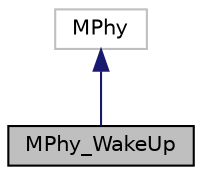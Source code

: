 digraph "MPhy_WakeUp"
{
 // LATEX_PDF_SIZE
  edge [fontname="Helvetica",fontsize="10",labelfontname="Helvetica",labelfontsize="10"];
  node [fontname="Helvetica",fontsize="10",shape=record];
  Node1 [label="MPhy_WakeUp",height=0.2,width=0.4,color="black", fillcolor="grey75", style="filled", fontcolor="black",tooltip="Class that describes the WakeUp PHY layer for T-LOHI MAC protocol."];
  Node2 -> Node1 [dir="back",color="midnightblue",fontsize="10",style="solid",fontname="Helvetica"];
  Node2 [label="MPhy",height=0.2,width=0.4,color="grey75", fillcolor="white", style="filled",tooltip=" "];
}
